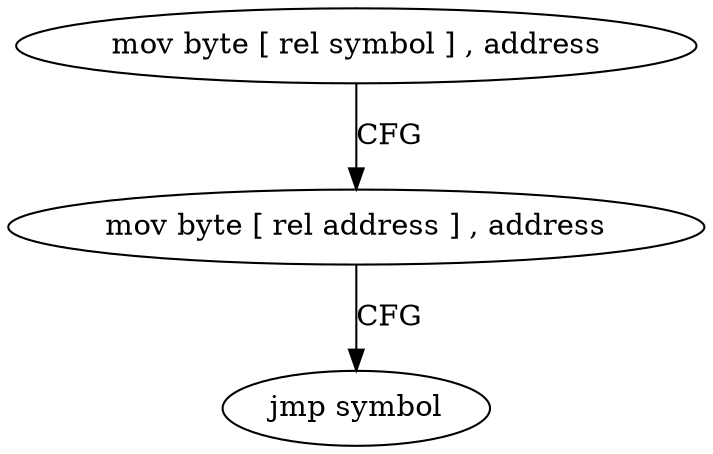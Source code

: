 digraph "func" {
"4252736" [label = "mov byte [ rel symbol ] , address" ]
"4252743" [label = "mov byte [ rel address ] , address" ]
"4252750" [label = "jmp symbol" ]
"4252736" -> "4252743" [ label = "CFG" ]
"4252743" -> "4252750" [ label = "CFG" ]
}
